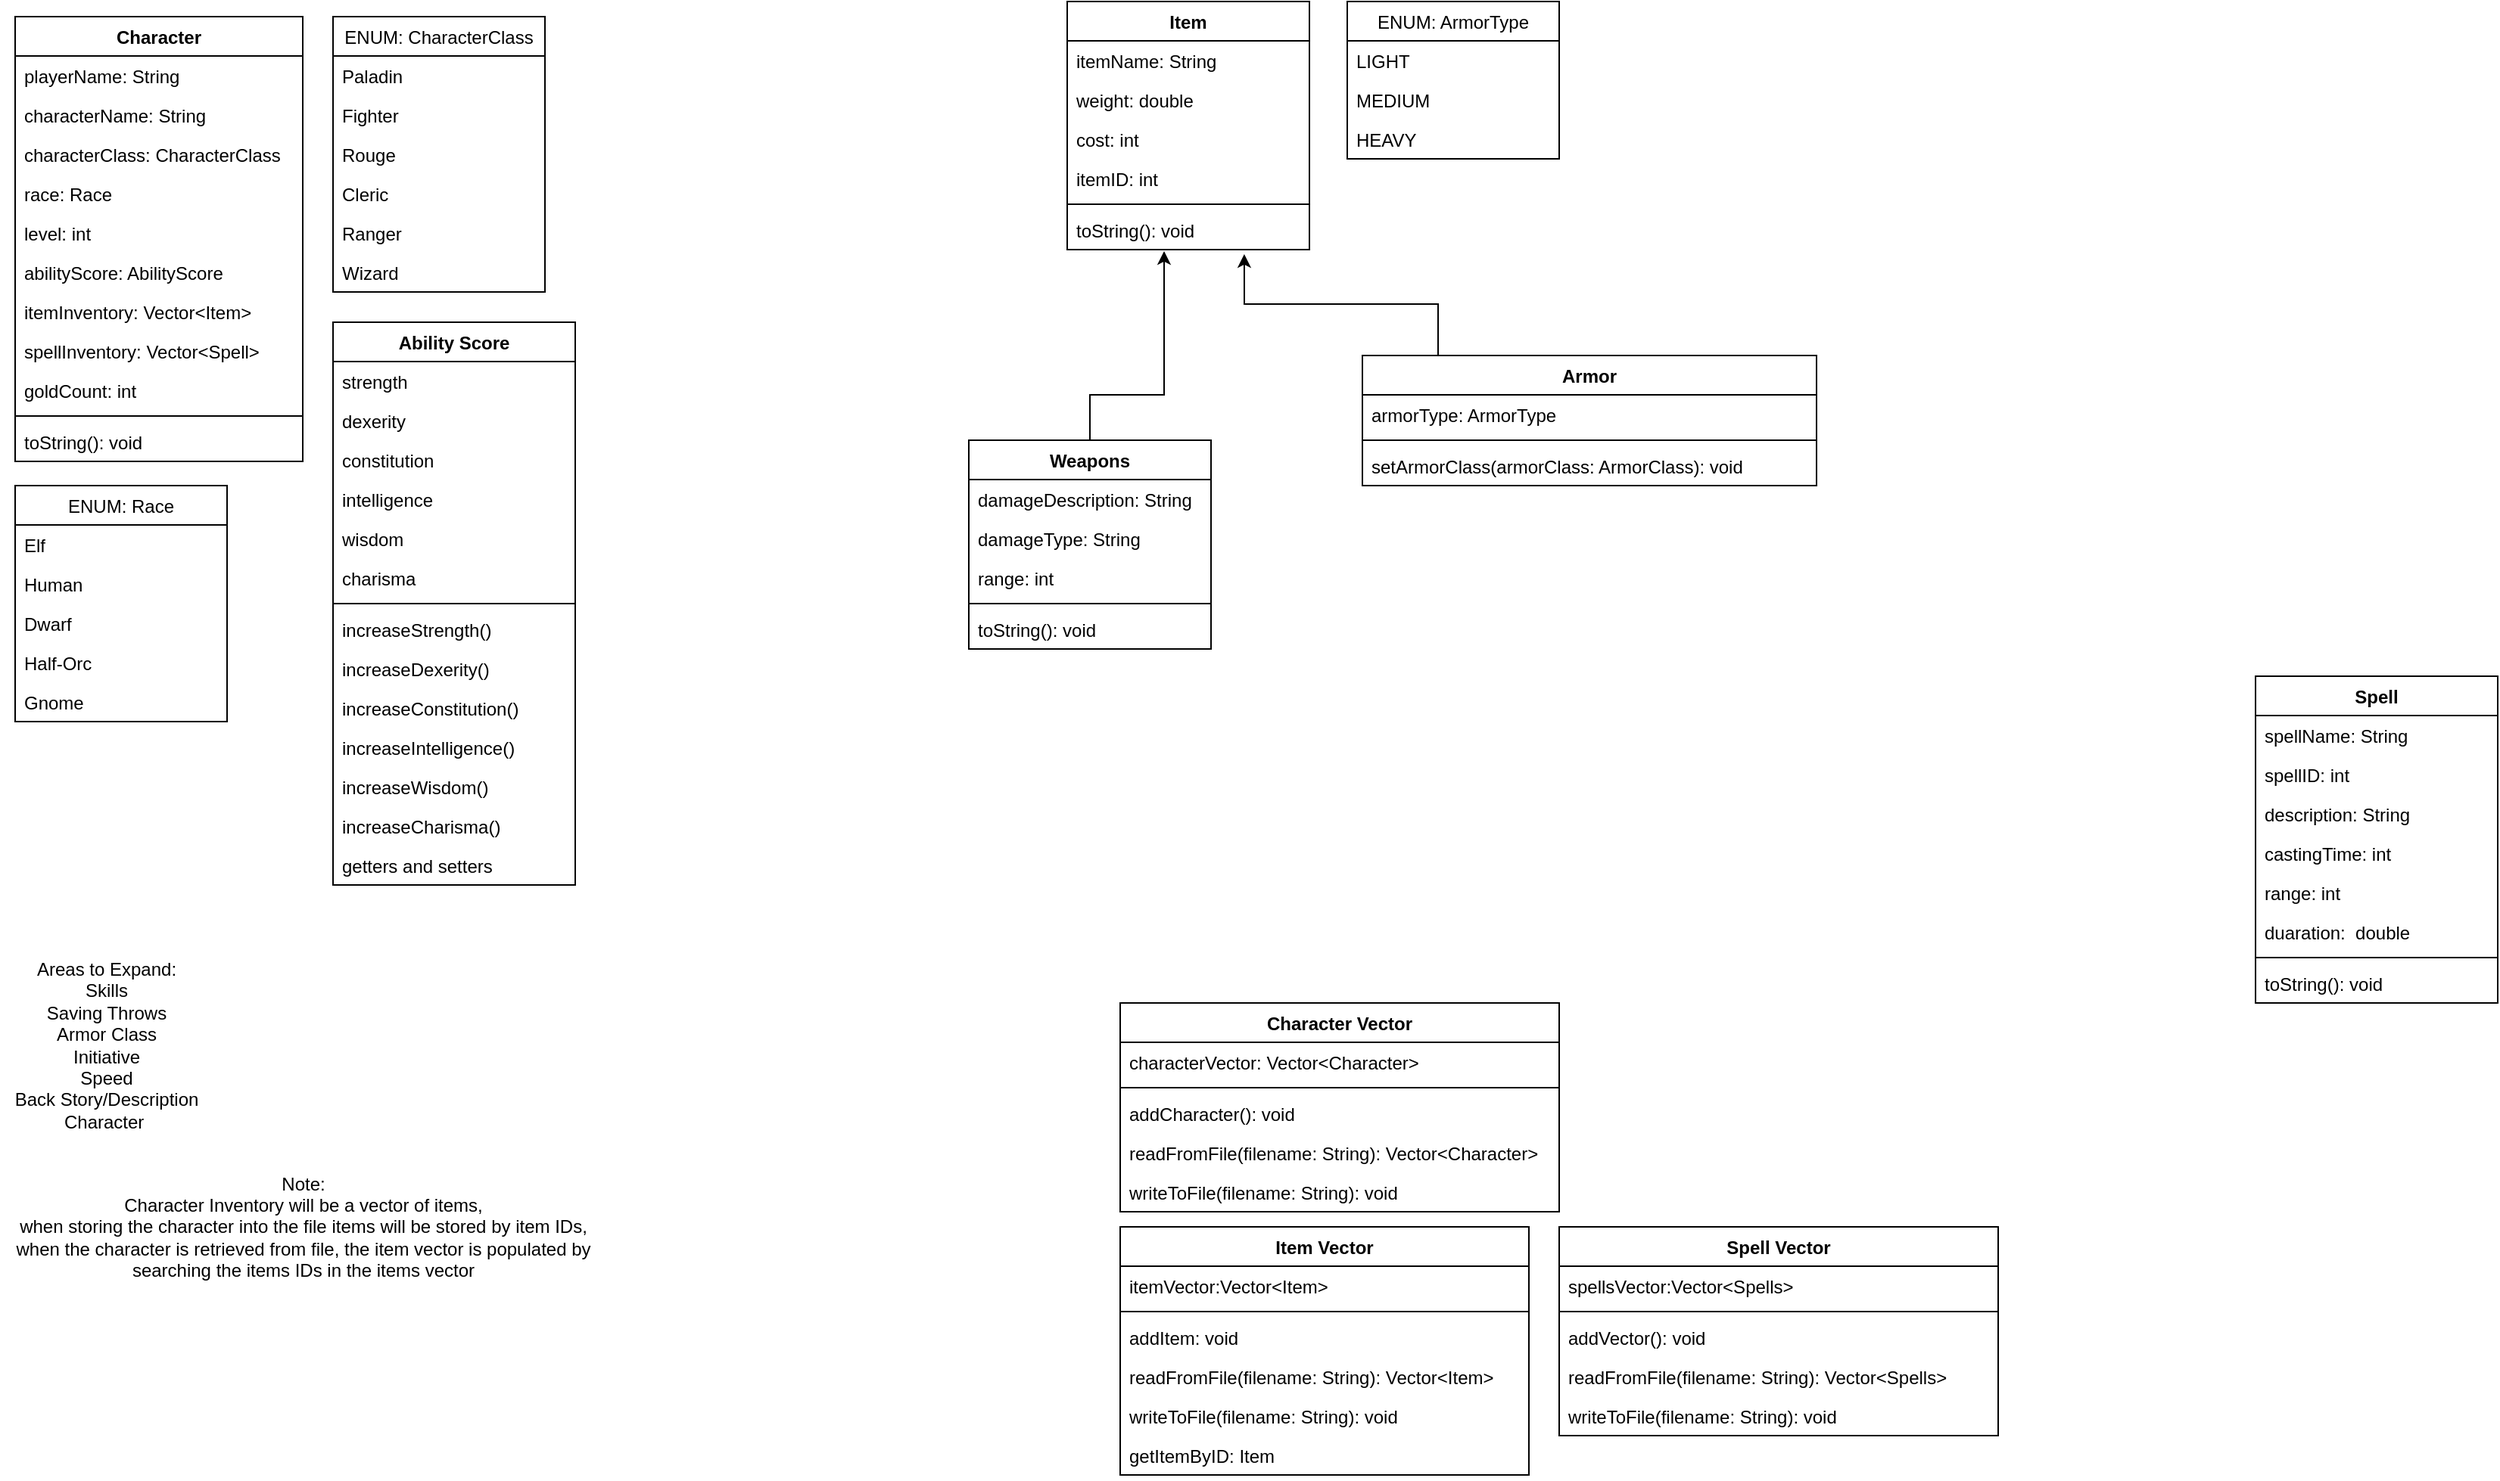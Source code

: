 <mxfile version="14.5.8" type="github">
  <diagram id="Je7I39BmtPtjrCUue1-P" name="Page-1">
    <mxGraphModel dx="2272" dy="705" grid="1" gridSize="10" guides="1" tooltips="1" connect="1" arrows="1" fold="1" page="1" pageScale="1" pageWidth="850" pageHeight="1100" math="0" shadow="0">
      <root>
        <mxCell id="0" />
        <mxCell id="1" parent="0" />
        <mxCell id="IpAcerIv8zXEbrTue4mf-1" value="Character" style="swimlane;fontStyle=1;align=center;verticalAlign=top;childLayout=stackLayout;horizontal=1;startSize=26;horizontalStack=0;resizeParent=1;resizeParentMax=0;resizeLast=0;collapsible=1;marginBottom=0;" parent="1" vertex="1">
          <mxGeometry x="-270" y="50" width="190" height="294" as="geometry" />
        </mxCell>
        <mxCell id="IpAcerIv8zXEbrTue4mf-30" value="playerName: String" style="text;strokeColor=none;fillColor=none;align=left;verticalAlign=top;spacingLeft=4;spacingRight=4;overflow=hidden;rotatable=0;points=[[0,0.5],[1,0.5]];portConstraint=eastwest;" parent="IpAcerIv8zXEbrTue4mf-1" vertex="1">
          <mxGeometry y="26" width="190" height="26" as="geometry" />
        </mxCell>
        <mxCell id="IpAcerIv8zXEbrTue4mf-31" value="characterName: String" style="text;strokeColor=none;fillColor=none;align=left;verticalAlign=top;spacingLeft=4;spacingRight=4;overflow=hidden;rotatable=0;points=[[0,0.5],[1,0.5]];portConstraint=eastwest;" parent="IpAcerIv8zXEbrTue4mf-1" vertex="1">
          <mxGeometry y="52" width="190" height="26" as="geometry" />
        </mxCell>
        <mxCell id="IpAcerIv8zXEbrTue4mf-32" value="characterClass: CharacterClass" style="text;strokeColor=none;fillColor=none;align=left;verticalAlign=top;spacingLeft=4;spacingRight=4;overflow=hidden;rotatable=0;points=[[0,0.5],[1,0.5]];portConstraint=eastwest;" parent="IpAcerIv8zXEbrTue4mf-1" vertex="1">
          <mxGeometry y="78" width="190" height="26" as="geometry" />
        </mxCell>
        <mxCell id="IpAcerIv8zXEbrTue4mf-33" value="race: Race" style="text;strokeColor=none;fillColor=none;align=left;verticalAlign=top;spacingLeft=4;spacingRight=4;overflow=hidden;rotatable=0;points=[[0,0.5],[1,0.5]];portConstraint=eastwest;" parent="IpAcerIv8zXEbrTue4mf-1" vertex="1">
          <mxGeometry y="104" width="190" height="26" as="geometry" />
        </mxCell>
        <mxCell id="IpAcerIv8zXEbrTue4mf-34" value="level: int" style="text;strokeColor=none;fillColor=none;align=left;verticalAlign=top;spacingLeft=4;spacingRight=4;overflow=hidden;rotatable=0;points=[[0,0.5],[1,0.5]];portConstraint=eastwest;" parent="IpAcerIv8zXEbrTue4mf-1" vertex="1">
          <mxGeometry y="130" width="190" height="26" as="geometry" />
        </mxCell>
        <mxCell id="IpAcerIv8zXEbrTue4mf-36" value="abilityScore: AbilityScore" style="text;strokeColor=none;fillColor=none;align=left;verticalAlign=top;spacingLeft=4;spacingRight=4;overflow=hidden;rotatable=0;points=[[0,0.5],[1,0.5]];portConstraint=eastwest;" parent="IpAcerIv8zXEbrTue4mf-1" vertex="1">
          <mxGeometry y="156" width="190" height="26" as="geometry" />
        </mxCell>
        <mxCell id="IpAcerIv8zXEbrTue4mf-136" value="itemInventory: Vector&lt;Item&gt;" style="text;strokeColor=none;fillColor=none;align=left;verticalAlign=top;spacingLeft=4;spacingRight=4;overflow=hidden;rotatable=0;points=[[0,0.5],[1,0.5]];portConstraint=eastwest;" parent="IpAcerIv8zXEbrTue4mf-1" vertex="1">
          <mxGeometry y="182" width="190" height="26" as="geometry" />
        </mxCell>
        <mxCell id="IpAcerIv8zXEbrTue4mf-75" value="spellInventory: Vector&lt;Spell&gt;" style="text;strokeColor=none;fillColor=none;align=left;verticalAlign=top;spacingLeft=4;spacingRight=4;overflow=hidden;rotatable=0;points=[[0,0.5],[1,0.5]];portConstraint=eastwest;" parent="IpAcerIv8zXEbrTue4mf-1" vertex="1">
          <mxGeometry y="208" width="190" height="26" as="geometry" />
        </mxCell>
        <mxCell id="IpAcerIv8zXEbrTue4mf-37" value="goldCount: int" style="text;strokeColor=none;fillColor=none;align=left;verticalAlign=top;spacingLeft=4;spacingRight=4;overflow=hidden;rotatable=0;points=[[0,0.5],[1,0.5]];portConstraint=eastwest;" parent="IpAcerIv8zXEbrTue4mf-1" vertex="1">
          <mxGeometry y="234" width="190" height="26" as="geometry" />
        </mxCell>
        <mxCell id="IpAcerIv8zXEbrTue4mf-3" value="" style="line;strokeWidth=1;fillColor=none;align=left;verticalAlign=middle;spacingTop=-1;spacingLeft=3;spacingRight=3;rotatable=0;labelPosition=right;points=[];portConstraint=eastwest;" parent="IpAcerIv8zXEbrTue4mf-1" vertex="1">
          <mxGeometry y="260" width="190" height="8" as="geometry" />
        </mxCell>
        <mxCell id="IpAcerIv8zXEbrTue4mf-135" value="toString(): void" style="text;strokeColor=none;fillColor=none;align=left;verticalAlign=top;spacingLeft=4;spacingRight=4;overflow=hidden;rotatable=0;points=[[0,0.5],[1,0.5]];portConstraint=eastwest;" parent="IpAcerIv8zXEbrTue4mf-1" vertex="1">
          <mxGeometry y="268" width="190" height="26" as="geometry" />
        </mxCell>
        <mxCell id="IpAcerIv8zXEbrTue4mf-5" value="Item" style="swimlane;fontStyle=1;align=center;verticalAlign=top;childLayout=stackLayout;horizontal=1;startSize=26;horizontalStack=0;resizeParent=1;resizeParentMax=0;resizeLast=0;collapsible=1;marginBottom=0;" parent="1" vertex="1">
          <mxGeometry x="425" y="40" width="160" height="164" as="geometry" />
        </mxCell>
        <mxCell id="IpAcerIv8zXEbrTue4mf-6" value="itemName: String" style="text;strokeColor=none;fillColor=none;align=left;verticalAlign=top;spacingLeft=4;spacingRight=4;overflow=hidden;rotatable=0;points=[[0,0.5],[1,0.5]];portConstraint=eastwest;" parent="IpAcerIv8zXEbrTue4mf-5" vertex="1">
          <mxGeometry y="26" width="160" height="26" as="geometry" />
        </mxCell>
        <mxCell id="IpAcerIv8zXEbrTue4mf-54" value="weight: double" style="text;strokeColor=none;fillColor=none;align=left;verticalAlign=top;spacingLeft=4;spacingRight=4;overflow=hidden;rotatable=0;points=[[0,0.5],[1,0.5]];portConstraint=eastwest;" parent="IpAcerIv8zXEbrTue4mf-5" vertex="1">
          <mxGeometry y="52" width="160" height="26" as="geometry" />
        </mxCell>
        <mxCell id="IpAcerIv8zXEbrTue4mf-55" value="cost: int" style="text;strokeColor=none;fillColor=none;align=left;verticalAlign=top;spacingLeft=4;spacingRight=4;overflow=hidden;rotatable=0;points=[[0,0.5],[1,0.5]];portConstraint=eastwest;" parent="IpAcerIv8zXEbrTue4mf-5" vertex="1">
          <mxGeometry y="78" width="160" height="26" as="geometry" />
        </mxCell>
        <mxCell id="IpAcerIv8zXEbrTue4mf-126" value="itemID: int" style="text;strokeColor=none;fillColor=none;align=left;verticalAlign=top;spacingLeft=4;spacingRight=4;overflow=hidden;rotatable=0;points=[[0,0.5],[1,0.5]];portConstraint=eastwest;" parent="IpAcerIv8zXEbrTue4mf-5" vertex="1">
          <mxGeometry y="104" width="160" height="26" as="geometry" />
        </mxCell>
        <mxCell id="IpAcerIv8zXEbrTue4mf-7" value="" style="line;strokeWidth=1;fillColor=none;align=left;verticalAlign=middle;spacingTop=-1;spacingLeft=3;spacingRight=3;rotatable=0;labelPosition=right;points=[];portConstraint=eastwest;" parent="IpAcerIv8zXEbrTue4mf-5" vertex="1">
          <mxGeometry y="130" width="160" height="8" as="geometry" />
        </mxCell>
        <mxCell id="IpAcerIv8zXEbrTue4mf-8" value="toString(): void" style="text;strokeColor=none;fillColor=none;align=left;verticalAlign=top;spacingLeft=4;spacingRight=4;overflow=hidden;rotatable=0;points=[[0,0.5],[1,0.5]];portConstraint=eastwest;" parent="IpAcerIv8zXEbrTue4mf-5" vertex="1">
          <mxGeometry y="138" width="160" height="26" as="geometry" />
        </mxCell>
        <mxCell id="IpAcerIv8zXEbrTue4mf-9" value="Item Vector" style="swimlane;fontStyle=1;align=center;verticalAlign=top;childLayout=stackLayout;horizontal=1;startSize=26;horizontalStack=0;resizeParent=1;resizeParentMax=0;resizeLast=0;collapsible=1;marginBottom=0;" parent="1" vertex="1">
          <mxGeometry x="460" y="850" width="270" height="164" as="geometry" />
        </mxCell>
        <mxCell id="IpAcerIv8zXEbrTue4mf-10" value="itemVector:Vector&lt;Item&gt;" style="text;strokeColor=none;fillColor=none;align=left;verticalAlign=top;spacingLeft=4;spacingRight=4;overflow=hidden;rotatable=0;points=[[0,0.5],[1,0.5]];portConstraint=eastwest;" parent="IpAcerIv8zXEbrTue4mf-9" vertex="1">
          <mxGeometry y="26" width="270" height="26" as="geometry" />
        </mxCell>
        <mxCell id="IpAcerIv8zXEbrTue4mf-11" value="" style="line;strokeWidth=1;fillColor=none;align=left;verticalAlign=middle;spacingTop=-1;spacingLeft=3;spacingRight=3;rotatable=0;labelPosition=right;points=[];portConstraint=eastwest;" parent="IpAcerIv8zXEbrTue4mf-9" vertex="1">
          <mxGeometry y="52" width="270" height="8" as="geometry" />
        </mxCell>
        <mxCell id="IpAcerIv8zXEbrTue4mf-12" value="addItem: void" style="text;strokeColor=none;fillColor=none;align=left;verticalAlign=top;spacingLeft=4;spacingRight=4;overflow=hidden;rotatable=0;points=[[0,0.5],[1,0.5]];portConstraint=eastwest;" parent="IpAcerIv8zXEbrTue4mf-9" vertex="1">
          <mxGeometry y="60" width="270" height="26" as="geometry" />
        </mxCell>
        <mxCell id="IpAcerIv8zXEbrTue4mf-142" value="readFromFile(filename: String): Vector&lt;Item&gt;" style="text;strokeColor=none;fillColor=none;align=left;verticalAlign=top;spacingLeft=4;spacingRight=4;overflow=hidden;rotatable=0;points=[[0,0.5],[1,0.5]];portConstraint=eastwest;" parent="IpAcerIv8zXEbrTue4mf-9" vertex="1">
          <mxGeometry y="86" width="270" height="26" as="geometry" />
        </mxCell>
        <mxCell id="IpAcerIv8zXEbrTue4mf-143" value="writeToFile(filename: String): void" style="text;strokeColor=none;fillColor=none;align=left;verticalAlign=top;spacingLeft=4;spacingRight=4;overflow=hidden;rotatable=0;points=[[0,0.5],[1,0.5]];portConstraint=eastwest;" parent="IpAcerIv8zXEbrTue4mf-9" vertex="1">
          <mxGeometry y="112" width="270" height="26" as="geometry" />
        </mxCell>
        <mxCell id="IpAcerIv8zXEbrTue4mf-144" value="getItemByID: Item" style="text;strokeColor=none;fillColor=none;align=left;verticalAlign=top;spacingLeft=4;spacingRight=4;overflow=hidden;rotatable=0;points=[[0,0.5],[1,0.5]];portConstraint=eastwest;" parent="IpAcerIv8zXEbrTue4mf-9" vertex="1">
          <mxGeometry y="138" width="270" height="26" as="geometry" />
        </mxCell>
        <mxCell id="IpAcerIv8zXEbrTue4mf-13" value="Spell" style="swimlane;fontStyle=1;align=center;verticalAlign=top;childLayout=stackLayout;horizontal=1;startSize=26;horizontalStack=0;resizeParent=1;resizeParentMax=0;resizeLast=0;collapsible=1;marginBottom=0;" parent="1" vertex="1">
          <mxGeometry x="1210" y="486" width="160" height="216" as="geometry" />
        </mxCell>
        <mxCell id="IpAcerIv8zXEbrTue4mf-14" value="spellName: String" style="text;strokeColor=none;fillColor=none;align=left;verticalAlign=top;spacingLeft=4;spacingRight=4;overflow=hidden;rotatable=0;points=[[0,0.5],[1,0.5]];portConstraint=eastwest;" parent="IpAcerIv8zXEbrTue4mf-13" vertex="1">
          <mxGeometry y="26" width="160" height="26" as="geometry" />
        </mxCell>
        <mxCell id="IpAcerIv8zXEbrTue4mf-137" value="spellID: int" style="text;strokeColor=none;fillColor=none;align=left;verticalAlign=top;spacingLeft=4;spacingRight=4;overflow=hidden;rotatable=0;points=[[0,0.5],[1,0.5]];portConstraint=eastwest;" parent="IpAcerIv8zXEbrTue4mf-13" vertex="1">
          <mxGeometry y="52" width="160" height="26" as="geometry" />
        </mxCell>
        <mxCell id="IpAcerIv8zXEbrTue4mf-121" value="description: String" style="text;strokeColor=none;fillColor=none;align=left;verticalAlign=top;spacingLeft=4;spacingRight=4;overflow=hidden;rotatable=0;points=[[0,0.5],[1,0.5]];portConstraint=eastwest;" parent="IpAcerIv8zXEbrTue4mf-13" vertex="1">
          <mxGeometry y="78" width="160" height="26" as="geometry" />
        </mxCell>
        <mxCell id="IpAcerIv8zXEbrTue4mf-122" value="castingTime: int" style="text;strokeColor=none;fillColor=none;align=left;verticalAlign=top;spacingLeft=4;spacingRight=4;overflow=hidden;rotatable=0;points=[[0,0.5],[1,0.5]];portConstraint=eastwest;" parent="IpAcerIv8zXEbrTue4mf-13" vertex="1">
          <mxGeometry y="104" width="160" height="26" as="geometry" />
        </mxCell>
        <mxCell id="IpAcerIv8zXEbrTue4mf-123" value="range: int" style="text;strokeColor=none;fillColor=none;align=left;verticalAlign=top;spacingLeft=4;spacingRight=4;overflow=hidden;rotatable=0;points=[[0,0.5],[1,0.5]];portConstraint=eastwest;" parent="IpAcerIv8zXEbrTue4mf-13" vertex="1">
          <mxGeometry y="130" width="160" height="26" as="geometry" />
        </mxCell>
        <mxCell id="IpAcerIv8zXEbrTue4mf-124" value="duaration:  double" style="text;strokeColor=none;fillColor=none;align=left;verticalAlign=top;spacingLeft=4;spacingRight=4;overflow=hidden;rotatable=0;points=[[0,0.5],[1,0.5]];portConstraint=eastwest;" parent="IpAcerIv8zXEbrTue4mf-13" vertex="1">
          <mxGeometry y="156" width="160" height="26" as="geometry" />
        </mxCell>
        <mxCell id="IpAcerIv8zXEbrTue4mf-15" value="" style="line;strokeWidth=1;fillColor=none;align=left;verticalAlign=middle;spacingTop=-1;spacingLeft=3;spacingRight=3;rotatable=0;labelPosition=right;points=[];portConstraint=eastwest;" parent="IpAcerIv8zXEbrTue4mf-13" vertex="1">
          <mxGeometry y="182" width="160" height="8" as="geometry" />
        </mxCell>
        <mxCell id="IpAcerIv8zXEbrTue4mf-16" value="toString(): void" style="text;strokeColor=none;fillColor=none;align=left;verticalAlign=top;spacingLeft=4;spacingRight=4;overflow=hidden;rotatable=0;points=[[0,0.5],[1,0.5]];portConstraint=eastwest;" parent="IpAcerIv8zXEbrTue4mf-13" vertex="1">
          <mxGeometry y="190" width="160" height="26" as="geometry" />
        </mxCell>
        <mxCell id="IpAcerIv8zXEbrTue4mf-17" value="Ability Score" style="swimlane;fontStyle=1;align=center;verticalAlign=top;childLayout=stackLayout;horizontal=1;startSize=26;horizontalStack=0;resizeParent=1;resizeParentMax=0;resizeLast=0;collapsible=1;marginBottom=0;" parent="1" vertex="1">
          <mxGeometry x="-60" y="252" width="160" height="372" as="geometry" />
        </mxCell>
        <mxCell id="IpAcerIv8zXEbrTue4mf-104" value="strength" style="text;strokeColor=none;fillColor=none;align=left;verticalAlign=top;spacingLeft=4;spacingRight=4;overflow=hidden;rotatable=0;points=[[0,0.5],[1,0.5]];portConstraint=eastwest;" parent="IpAcerIv8zXEbrTue4mf-17" vertex="1">
          <mxGeometry y="26" width="160" height="26" as="geometry" />
        </mxCell>
        <mxCell id="IpAcerIv8zXEbrTue4mf-105" value="dexerity" style="text;strokeColor=none;fillColor=none;align=left;verticalAlign=top;spacingLeft=4;spacingRight=4;overflow=hidden;rotatable=0;points=[[0,0.5],[1,0.5]];portConstraint=eastwest;" parent="IpAcerIv8zXEbrTue4mf-17" vertex="1">
          <mxGeometry y="52" width="160" height="26" as="geometry" />
        </mxCell>
        <mxCell id="IpAcerIv8zXEbrTue4mf-18" value="constitution" style="text;strokeColor=none;fillColor=none;align=left;verticalAlign=top;spacingLeft=4;spacingRight=4;overflow=hidden;rotatable=0;points=[[0,0.5],[1,0.5]];portConstraint=eastwest;" parent="IpAcerIv8zXEbrTue4mf-17" vertex="1">
          <mxGeometry y="78" width="160" height="26" as="geometry" />
        </mxCell>
        <mxCell id="IpAcerIv8zXEbrTue4mf-106" value="intelligence" style="text;strokeColor=none;fillColor=none;align=left;verticalAlign=top;spacingLeft=4;spacingRight=4;overflow=hidden;rotatable=0;points=[[0,0.5],[1,0.5]];portConstraint=eastwest;" parent="IpAcerIv8zXEbrTue4mf-17" vertex="1">
          <mxGeometry y="104" width="160" height="26" as="geometry" />
        </mxCell>
        <mxCell id="IpAcerIv8zXEbrTue4mf-107" value="wisdom" style="text;strokeColor=none;fillColor=none;align=left;verticalAlign=top;spacingLeft=4;spacingRight=4;overflow=hidden;rotatable=0;points=[[0,0.5],[1,0.5]];portConstraint=eastwest;" parent="IpAcerIv8zXEbrTue4mf-17" vertex="1">
          <mxGeometry y="130" width="160" height="26" as="geometry" />
        </mxCell>
        <mxCell id="IpAcerIv8zXEbrTue4mf-108" value="charisma" style="text;strokeColor=none;fillColor=none;align=left;verticalAlign=top;spacingLeft=4;spacingRight=4;overflow=hidden;rotatable=0;points=[[0,0.5],[1,0.5]];portConstraint=eastwest;" parent="IpAcerIv8zXEbrTue4mf-17" vertex="1">
          <mxGeometry y="156" width="160" height="26" as="geometry" />
        </mxCell>
        <mxCell id="IpAcerIv8zXEbrTue4mf-19" value="" style="line;strokeWidth=1;fillColor=none;align=left;verticalAlign=middle;spacingTop=-1;spacingLeft=3;spacingRight=3;rotatable=0;labelPosition=right;points=[];portConstraint=eastwest;" parent="IpAcerIv8zXEbrTue4mf-17" vertex="1">
          <mxGeometry y="182" width="160" height="8" as="geometry" />
        </mxCell>
        <mxCell id="IpAcerIv8zXEbrTue4mf-20" value="increaseStrength()&#xa;" style="text;strokeColor=none;fillColor=none;align=left;verticalAlign=top;spacingLeft=4;spacingRight=4;overflow=hidden;rotatable=0;points=[[0,0.5],[1,0.5]];portConstraint=eastwest;" parent="IpAcerIv8zXEbrTue4mf-17" vertex="1">
          <mxGeometry y="190" width="160" height="26" as="geometry" />
        </mxCell>
        <mxCell id="IpAcerIv8zXEbrTue4mf-109" value="increaseDexerity()&#xa;" style="text;strokeColor=none;fillColor=none;align=left;verticalAlign=top;spacingLeft=4;spacingRight=4;overflow=hidden;rotatable=0;points=[[0,0.5],[1,0.5]];portConstraint=eastwest;" parent="IpAcerIv8zXEbrTue4mf-17" vertex="1">
          <mxGeometry y="216" width="160" height="26" as="geometry" />
        </mxCell>
        <mxCell id="IpAcerIv8zXEbrTue4mf-110" value="increaseConstitution()&#xa;" style="text;strokeColor=none;fillColor=none;align=left;verticalAlign=top;spacingLeft=4;spacingRight=4;overflow=hidden;rotatable=0;points=[[0,0.5],[1,0.5]];portConstraint=eastwest;" parent="IpAcerIv8zXEbrTue4mf-17" vertex="1">
          <mxGeometry y="242" width="160" height="26" as="geometry" />
        </mxCell>
        <mxCell id="IpAcerIv8zXEbrTue4mf-111" value="increaseIntelligence()&#xa;" style="text;strokeColor=none;fillColor=none;align=left;verticalAlign=top;spacingLeft=4;spacingRight=4;overflow=hidden;rotatable=0;points=[[0,0.5],[1,0.5]];portConstraint=eastwest;" parent="IpAcerIv8zXEbrTue4mf-17" vertex="1">
          <mxGeometry y="268" width="160" height="26" as="geometry" />
        </mxCell>
        <mxCell id="IpAcerIv8zXEbrTue4mf-112" value="increaseWisdom()&#xa;" style="text;strokeColor=none;fillColor=none;align=left;verticalAlign=top;spacingLeft=4;spacingRight=4;overflow=hidden;rotatable=0;points=[[0,0.5],[1,0.5]];portConstraint=eastwest;" parent="IpAcerIv8zXEbrTue4mf-17" vertex="1">
          <mxGeometry y="294" width="160" height="26" as="geometry" />
        </mxCell>
        <mxCell id="IpAcerIv8zXEbrTue4mf-115" value="increaseCharisma()&#xa;" style="text;strokeColor=none;fillColor=none;align=left;verticalAlign=top;spacingLeft=4;spacingRight=4;overflow=hidden;rotatable=0;points=[[0,0.5],[1,0.5]];portConstraint=eastwest;" parent="IpAcerIv8zXEbrTue4mf-17" vertex="1">
          <mxGeometry y="320" width="160" height="26" as="geometry" />
        </mxCell>
        <mxCell id="IpAcerIv8zXEbrTue4mf-113" value="getters and setters" style="text;strokeColor=none;fillColor=none;align=left;verticalAlign=top;spacingLeft=4;spacingRight=4;overflow=hidden;rotatable=0;points=[[0,0.5],[1,0.5]];portConstraint=eastwest;" parent="IpAcerIv8zXEbrTue4mf-17" vertex="1">
          <mxGeometry y="346" width="160" height="26" as="geometry" />
        </mxCell>
        <mxCell id="IpAcerIv8zXEbrTue4mf-21" value="ENUM: Race" style="swimlane;fontStyle=0;childLayout=stackLayout;horizontal=1;startSize=26;fillColor=none;horizontalStack=0;resizeParent=1;resizeParentMax=0;resizeLast=0;collapsible=1;marginBottom=0;" parent="1" vertex="1">
          <mxGeometry x="-270" y="360" width="140" height="156" as="geometry" />
        </mxCell>
        <mxCell id="IpAcerIv8zXEbrTue4mf-22" value="Elf" style="text;strokeColor=none;fillColor=none;align=left;verticalAlign=top;spacingLeft=4;spacingRight=4;overflow=hidden;rotatable=0;points=[[0,0.5],[1,0.5]];portConstraint=eastwest;" parent="IpAcerIv8zXEbrTue4mf-21" vertex="1">
          <mxGeometry y="26" width="140" height="26" as="geometry" />
        </mxCell>
        <mxCell id="IpAcerIv8zXEbrTue4mf-23" value="Human" style="text;strokeColor=none;fillColor=none;align=left;verticalAlign=top;spacingLeft=4;spacingRight=4;overflow=hidden;rotatable=0;points=[[0,0.5],[1,0.5]];portConstraint=eastwest;" parent="IpAcerIv8zXEbrTue4mf-21" vertex="1">
          <mxGeometry y="52" width="140" height="26" as="geometry" />
        </mxCell>
        <mxCell id="IpAcerIv8zXEbrTue4mf-43" value="Dwarf" style="text;strokeColor=none;fillColor=none;align=left;verticalAlign=top;spacingLeft=4;spacingRight=4;overflow=hidden;rotatable=0;points=[[0,0.5],[1,0.5]];portConstraint=eastwest;" parent="IpAcerIv8zXEbrTue4mf-21" vertex="1">
          <mxGeometry y="78" width="140" height="26" as="geometry" />
        </mxCell>
        <mxCell id="IpAcerIv8zXEbrTue4mf-44" value="Half-Orc" style="text;strokeColor=none;fillColor=none;align=left;verticalAlign=top;spacingLeft=4;spacingRight=4;overflow=hidden;rotatable=0;points=[[0,0.5],[1,0.5]];portConstraint=eastwest;" parent="IpAcerIv8zXEbrTue4mf-21" vertex="1">
          <mxGeometry y="104" width="140" height="26" as="geometry" />
        </mxCell>
        <mxCell id="IpAcerIv8zXEbrTue4mf-24" value="Gnome" style="text;strokeColor=none;fillColor=none;align=left;verticalAlign=top;spacingLeft=4;spacingRight=4;overflow=hidden;rotatable=0;points=[[0,0.5],[1,0.5]];portConstraint=eastwest;" parent="IpAcerIv8zXEbrTue4mf-21" vertex="1">
          <mxGeometry y="130" width="140" height="26" as="geometry" />
        </mxCell>
        <mxCell id="IpAcerIv8zXEbrTue4mf-25" value="Character Vector" style="swimlane;fontStyle=1;align=center;verticalAlign=top;childLayout=stackLayout;horizontal=1;startSize=26;horizontalStack=0;resizeParent=1;resizeParentMax=0;resizeLast=0;collapsible=1;marginBottom=0;" parent="1" vertex="1">
          <mxGeometry x="460" y="702" width="290" height="138" as="geometry" />
        </mxCell>
        <mxCell id="IpAcerIv8zXEbrTue4mf-26" value="characterVector: Vector&lt;Character&gt;" style="text;strokeColor=none;fillColor=none;align=left;verticalAlign=top;spacingLeft=4;spacingRight=4;overflow=hidden;rotatable=0;points=[[0,0.5],[1,0.5]];portConstraint=eastwest;" parent="IpAcerIv8zXEbrTue4mf-25" vertex="1">
          <mxGeometry y="26" width="290" height="26" as="geometry" />
        </mxCell>
        <mxCell id="IpAcerIv8zXEbrTue4mf-27" value="" style="line;strokeWidth=1;fillColor=none;align=left;verticalAlign=middle;spacingTop=-1;spacingLeft=3;spacingRight=3;rotatable=0;labelPosition=right;points=[];portConstraint=eastwest;" parent="IpAcerIv8zXEbrTue4mf-25" vertex="1">
          <mxGeometry y="52" width="290" height="8" as="geometry" />
        </mxCell>
        <mxCell id="IpAcerIv8zXEbrTue4mf-28" value="addCharacter(): void" style="text;strokeColor=none;fillColor=none;align=left;verticalAlign=top;spacingLeft=4;spacingRight=4;overflow=hidden;rotatable=0;points=[[0,0.5],[1,0.5]];portConstraint=eastwest;" parent="IpAcerIv8zXEbrTue4mf-25" vertex="1">
          <mxGeometry y="60" width="290" height="26" as="geometry" />
        </mxCell>
        <mxCell id="IpAcerIv8zXEbrTue4mf-140" value="readFromFile(filename: String): Vector&lt;Character&gt;" style="text;strokeColor=none;fillColor=none;align=left;verticalAlign=top;spacingLeft=4;spacingRight=4;overflow=hidden;rotatable=0;points=[[0,0.5],[1,0.5]];portConstraint=eastwest;" parent="IpAcerIv8zXEbrTue4mf-25" vertex="1">
          <mxGeometry y="86" width="290" height="26" as="geometry" />
        </mxCell>
        <mxCell id="IpAcerIv8zXEbrTue4mf-141" value="writeToFile(filename: String): void" style="text;strokeColor=none;fillColor=none;align=left;verticalAlign=top;spacingLeft=4;spacingRight=4;overflow=hidden;rotatable=0;points=[[0,0.5],[1,0.5]];portConstraint=eastwest;" parent="IpAcerIv8zXEbrTue4mf-25" vertex="1">
          <mxGeometry y="112" width="290" height="26" as="geometry" />
        </mxCell>
        <mxCell id="IpAcerIv8zXEbrTue4mf-42" value="Areas to Expand:&lt;br&gt;Skills&lt;br&gt;Saving Throws&lt;br&gt;Armor Class&lt;br&gt;Initiative&lt;br&gt;Speed&lt;br&gt;Back Story/Description&lt;br&gt;Character&amp;nbsp;" style="text;html=1;align=center;verticalAlign=middle;resizable=0;points=[];autosize=1;" parent="1" vertex="1">
          <mxGeometry x="-280" y="670" width="140" height="120" as="geometry" />
        </mxCell>
        <mxCell id="IpAcerIv8zXEbrTue4mf-45" value="ENUM: CharacterClass" style="swimlane;fontStyle=0;childLayout=stackLayout;horizontal=1;startSize=26;fillColor=none;horizontalStack=0;resizeParent=1;resizeParentMax=0;resizeLast=0;collapsible=1;marginBottom=0;" parent="1" vertex="1">
          <mxGeometry x="-60" y="50" width="140" height="182" as="geometry" />
        </mxCell>
        <mxCell id="IpAcerIv8zXEbrTue4mf-46" value="Paladin" style="text;strokeColor=none;fillColor=none;align=left;verticalAlign=top;spacingLeft=4;spacingRight=4;overflow=hidden;rotatable=0;points=[[0,0.5],[1,0.5]];portConstraint=eastwest;" parent="IpAcerIv8zXEbrTue4mf-45" vertex="1">
          <mxGeometry y="26" width="140" height="26" as="geometry" />
        </mxCell>
        <mxCell id="IpAcerIv8zXEbrTue4mf-49" value="Fighter" style="text;strokeColor=none;fillColor=none;align=left;verticalAlign=top;spacingLeft=4;spacingRight=4;overflow=hidden;rotatable=0;points=[[0,0.5],[1,0.5]];portConstraint=eastwest;" parent="IpAcerIv8zXEbrTue4mf-45" vertex="1">
          <mxGeometry y="52" width="140" height="26" as="geometry" />
        </mxCell>
        <mxCell id="IpAcerIv8zXEbrTue4mf-47" value="Rouge" style="text;strokeColor=none;fillColor=none;align=left;verticalAlign=top;spacingLeft=4;spacingRight=4;overflow=hidden;rotatable=0;points=[[0,0.5],[1,0.5]];portConstraint=eastwest;" parent="IpAcerIv8zXEbrTue4mf-45" vertex="1">
          <mxGeometry y="78" width="140" height="26" as="geometry" />
        </mxCell>
        <mxCell id="IpAcerIv8zXEbrTue4mf-50" value="Cleric" style="text;strokeColor=none;fillColor=none;align=left;verticalAlign=top;spacingLeft=4;spacingRight=4;overflow=hidden;rotatable=0;points=[[0,0.5],[1,0.5]];portConstraint=eastwest;" parent="IpAcerIv8zXEbrTue4mf-45" vertex="1">
          <mxGeometry y="104" width="140" height="26" as="geometry" />
        </mxCell>
        <mxCell id="IpAcerIv8zXEbrTue4mf-48" value="Ranger" style="text;strokeColor=none;fillColor=none;align=left;verticalAlign=top;spacingLeft=4;spacingRight=4;overflow=hidden;rotatable=0;points=[[0,0.5],[1,0.5]];portConstraint=eastwest;" parent="IpAcerIv8zXEbrTue4mf-45" vertex="1">
          <mxGeometry y="130" width="140" height="26" as="geometry" />
        </mxCell>
        <mxCell id="IpAcerIv8zXEbrTue4mf-53" value="Wizard" style="text;strokeColor=none;fillColor=none;align=left;verticalAlign=top;spacingLeft=4;spacingRight=4;overflow=hidden;rotatable=0;points=[[0,0.5],[1,0.5]];portConstraint=eastwest;" parent="IpAcerIv8zXEbrTue4mf-45" vertex="1">
          <mxGeometry y="156" width="140" height="26" as="geometry" />
        </mxCell>
        <mxCell id="IpAcerIv8zXEbrTue4mf-87" style="edgeStyle=orthogonalEdgeStyle;rounded=0;orthogonalLoop=1;jettySize=auto;html=1;exitX=0.5;exitY=0;exitDx=0;exitDy=0;entryX=0.4;entryY=1.038;entryDx=0;entryDy=0;entryPerimeter=0;" parent="1" source="IpAcerIv8zXEbrTue4mf-149" target="IpAcerIv8zXEbrTue4mf-8" edge="1">
          <mxGeometry relative="1" as="geometry">
            <Array as="points">
              <mxPoint x="440" y="300" />
              <mxPoint x="489" y="300" />
            </Array>
            <mxPoint x="440" y="300" as="sourcePoint" />
          </mxGeometry>
        </mxCell>
        <mxCell id="IpAcerIv8zXEbrTue4mf-88" style="edgeStyle=orthogonalEdgeStyle;rounded=0;orthogonalLoop=1;jettySize=auto;html=1;exitX=0.25;exitY=0;exitDx=0;exitDy=0;entryX=0.731;entryY=1.115;entryDx=0;entryDy=0;entryPerimeter=0;" parent="1" source="IpAcerIv8zXEbrTue4mf-67" target="IpAcerIv8zXEbrTue4mf-8" edge="1">
          <mxGeometry relative="1" as="geometry">
            <Array as="points">
              <mxPoint x="670" y="274" />
              <mxPoint x="670" y="240" />
              <mxPoint x="542" y="240" />
            </Array>
          </mxGeometry>
        </mxCell>
        <mxCell id="IpAcerIv8zXEbrTue4mf-67" value="Armor" style="swimlane;fontStyle=1;align=center;verticalAlign=top;childLayout=stackLayout;horizontal=1;startSize=26;horizontalStack=0;resizeParent=1;resizeParentMax=0;resizeLast=0;collapsible=1;marginBottom=0;" parent="1" vertex="1">
          <mxGeometry x="620" y="274" width="300" height="86" as="geometry" />
        </mxCell>
        <mxCell id="IpAcerIv8zXEbrTue4mf-68" value="armorType: ArmorType" style="text;strokeColor=none;fillColor=none;align=left;verticalAlign=top;spacingLeft=4;spacingRight=4;overflow=hidden;rotatable=0;points=[[0,0.5],[1,0.5]];portConstraint=eastwest;" parent="IpAcerIv8zXEbrTue4mf-67" vertex="1">
          <mxGeometry y="26" width="300" height="26" as="geometry" />
        </mxCell>
        <mxCell id="IpAcerIv8zXEbrTue4mf-69" value="" style="line;strokeWidth=1;fillColor=none;align=left;verticalAlign=middle;spacingTop=-1;spacingLeft=3;spacingRight=3;rotatable=0;labelPosition=right;points=[];portConstraint=eastwest;" parent="IpAcerIv8zXEbrTue4mf-67" vertex="1">
          <mxGeometry y="52" width="300" height="8" as="geometry" />
        </mxCell>
        <mxCell id="IpAcerIv8zXEbrTue4mf-70" value="setArmorClass(armorClass: ArmorClass): void" style="text;strokeColor=none;fillColor=none;align=left;verticalAlign=top;spacingLeft=4;spacingRight=4;overflow=hidden;rotatable=0;points=[[0,0.5],[1,0.5]];portConstraint=eastwest;" parent="IpAcerIv8zXEbrTue4mf-67" vertex="1">
          <mxGeometry y="60" width="300" height="26" as="geometry" />
        </mxCell>
        <mxCell id="IpAcerIv8zXEbrTue4mf-117" value="Spell Vector" style="swimlane;fontStyle=1;align=center;verticalAlign=top;childLayout=stackLayout;horizontal=1;startSize=26;horizontalStack=0;resizeParent=1;resizeParentMax=0;resizeLast=0;collapsible=1;marginBottom=0;" parent="1" vertex="1">
          <mxGeometry x="750" y="850" width="290" height="138" as="geometry" />
        </mxCell>
        <mxCell id="IpAcerIv8zXEbrTue4mf-118" value="spellsVector:Vector&lt;Spells&gt;" style="text;strokeColor=none;fillColor=none;align=left;verticalAlign=top;spacingLeft=4;spacingRight=4;overflow=hidden;rotatable=0;points=[[0,0.5],[1,0.5]];portConstraint=eastwest;" parent="IpAcerIv8zXEbrTue4mf-117" vertex="1">
          <mxGeometry y="26" width="290" height="26" as="geometry" />
        </mxCell>
        <mxCell id="IpAcerIv8zXEbrTue4mf-119" value="" style="line;strokeWidth=1;fillColor=none;align=left;verticalAlign=middle;spacingTop=-1;spacingLeft=3;spacingRight=3;rotatable=0;labelPosition=right;points=[];portConstraint=eastwest;" parent="IpAcerIv8zXEbrTue4mf-117" vertex="1">
          <mxGeometry y="52" width="290" height="8" as="geometry" />
        </mxCell>
        <mxCell id="IpAcerIv8zXEbrTue4mf-138" value="addVector(): void" style="text;strokeColor=none;fillColor=none;align=left;verticalAlign=top;spacingLeft=4;spacingRight=4;overflow=hidden;rotatable=0;points=[[0,0.5],[1,0.5]];portConstraint=eastwest;" parent="IpAcerIv8zXEbrTue4mf-117" vertex="1">
          <mxGeometry y="60" width="290" height="26" as="geometry" />
        </mxCell>
        <mxCell id="IpAcerIv8zXEbrTue4mf-139" value="readFromFile(filename: String): Vector&lt;Spells&gt;" style="text;strokeColor=none;fillColor=none;align=left;verticalAlign=top;spacingLeft=4;spacingRight=4;overflow=hidden;rotatable=0;points=[[0,0.5],[1,0.5]];portConstraint=eastwest;" parent="IpAcerIv8zXEbrTue4mf-117" vertex="1">
          <mxGeometry y="86" width="290" height="26" as="geometry" />
        </mxCell>
        <mxCell id="IpAcerIv8zXEbrTue4mf-120" value="writeToFile(filename: String): void" style="text;strokeColor=none;fillColor=none;align=left;verticalAlign=top;spacingLeft=4;spacingRight=4;overflow=hidden;rotatable=0;points=[[0,0.5],[1,0.5]];portConstraint=eastwest;" parent="IpAcerIv8zXEbrTue4mf-117" vertex="1">
          <mxGeometry y="112" width="290" height="26" as="geometry" />
        </mxCell>
        <mxCell id="IpAcerIv8zXEbrTue4mf-125" value="Note:&lt;br&gt;Character Inventory will be a vector of items,&lt;br&gt;when storing the character into the file items will be stored by item IDs,&lt;br&gt;when the character is retrieved from file, the item vector is populated by &lt;br&gt;searching the items IDs in the items vector" style="text;html=1;align=center;verticalAlign=middle;resizable=0;points=[];autosize=1;" parent="1" vertex="1">
          <mxGeometry x="-280" y="810" width="400" height="80" as="geometry" />
        </mxCell>
        <mxCell id="IpAcerIv8zXEbrTue4mf-127" value="ENUM: ArmorType" style="swimlane;fontStyle=0;childLayout=stackLayout;horizontal=1;startSize=26;fillColor=none;horizontalStack=0;resizeParent=1;resizeParentMax=0;resizeLast=0;collapsible=1;marginBottom=0;" parent="1" vertex="1">
          <mxGeometry x="610" y="40" width="140" height="104" as="geometry" />
        </mxCell>
        <mxCell id="IpAcerIv8zXEbrTue4mf-128" value="LIGHT" style="text;strokeColor=none;fillColor=none;align=left;verticalAlign=top;spacingLeft=4;spacingRight=4;overflow=hidden;rotatable=0;points=[[0,0.5],[1,0.5]];portConstraint=eastwest;" parent="IpAcerIv8zXEbrTue4mf-127" vertex="1">
          <mxGeometry y="26" width="140" height="26" as="geometry" />
        </mxCell>
        <mxCell id="IpAcerIv8zXEbrTue4mf-129" value="MEDIUM" style="text;strokeColor=none;fillColor=none;align=left;verticalAlign=top;spacingLeft=4;spacingRight=4;overflow=hidden;rotatable=0;points=[[0,0.5],[1,0.5]];portConstraint=eastwest;" parent="IpAcerIv8zXEbrTue4mf-127" vertex="1">
          <mxGeometry y="52" width="140" height="26" as="geometry" />
        </mxCell>
        <mxCell id="IpAcerIv8zXEbrTue4mf-130" value="HEAVY" style="text;strokeColor=none;fillColor=none;align=left;verticalAlign=top;spacingLeft=4;spacingRight=4;overflow=hidden;rotatable=0;points=[[0,0.5],[1,0.5]];portConstraint=eastwest;" parent="IpAcerIv8zXEbrTue4mf-127" vertex="1">
          <mxGeometry y="78" width="140" height="26" as="geometry" />
        </mxCell>
        <mxCell id="IpAcerIv8zXEbrTue4mf-149" value="Weapons" style="swimlane;fontStyle=1;align=center;verticalAlign=top;childLayout=stackLayout;horizontal=1;startSize=26;horizontalStack=0;resizeParent=1;resizeParentMax=0;resizeLast=0;collapsible=1;marginBottom=0;" parent="1" vertex="1">
          <mxGeometry x="360" y="330" width="160" height="138" as="geometry" />
        </mxCell>
        <mxCell id="IpAcerIv8zXEbrTue4mf-150" value="damageDescription: String" style="text;strokeColor=none;fillColor=none;align=left;verticalAlign=top;spacingLeft=4;spacingRight=4;overflow=hidden;rotatable=0;points=[[0,0.5],[1,0.5]];portConstraint=eastwest;" parent="IpAcerIv8zXEbrTue4mf-149" vertex="1">
          <mxGeometry y="26" width="160" height="26" as="geometry" />
        </mxCell>
        <mxCell id="IpAcerIv8zXEbrTue4mf-153" value="damageType: String" style="text;strokeColor=none;fillColor=none;align=left;verticalAlign=top;spacingLeft=4;spacingRight=4;overflow=hidden;rotatable=0;points=[[0,0.5],[1,0.5]];portConstraint=eastwest;" parent="IpAcerIv8zXEbrTue4mf-149" vertex="1">
          <mxGeometry y="52" width="160" height="26" as="geometry" />
        </mxCell>
        <mxCell id="IpAcerIv8zXEbrTue4mf-154" value="range: int" style="text;strokeColor=none;fillColor=none;align=left;verticalAlign=top;spacingLeft=4;spacingRight=4;overflow=hidden;rotatable=0;points=[[0,0.5],[1,0.5]];portConstraint=eastwest;" parent="IpAcerIv8zXEbrTue4mf-149" vertex="1">
          <mxGeometry y="78" width="160" height="26" as="geometry" />
        </mxCell>
        <mxCell id="IpAcerIv8zXEbrTue4mf-151" value="" style="line;strokeWidth=1;fillColor=none;align=left;verticalAlign=middle;spacingTop=-1;spacingLeft=3;spacingRight=3;rotatable=0;labelPosition=right;points=[];portConstraint=eastwest;" parent="IpAcerIv8zXEbrTue4mf-149" vertex="1">
          <mxGeometry y="104" width="160" height="8" as="geometry" />
        </mxCell>
        <mxCell id="IpAcerIv8zXEbrTue4mf-152" value="toString(): void" style="text;strokeColor=none;fillColor=none;align=left;verticalAlign=top;spacingLeft=4;spacingRight=4;overflow=hidden;rotatable=0;points=[[0,0.5],[1,0.5]];portConstraint=eastwest;" parent="IpAcerIv8zXEbrTue4mf-149" vertex="1">
          <mxGeometry y="112" width="160" height="26" as="geometry" />
        </mxCell>
      </root>
    </mxGraphModel>
  </diagram>
</mxfile>
